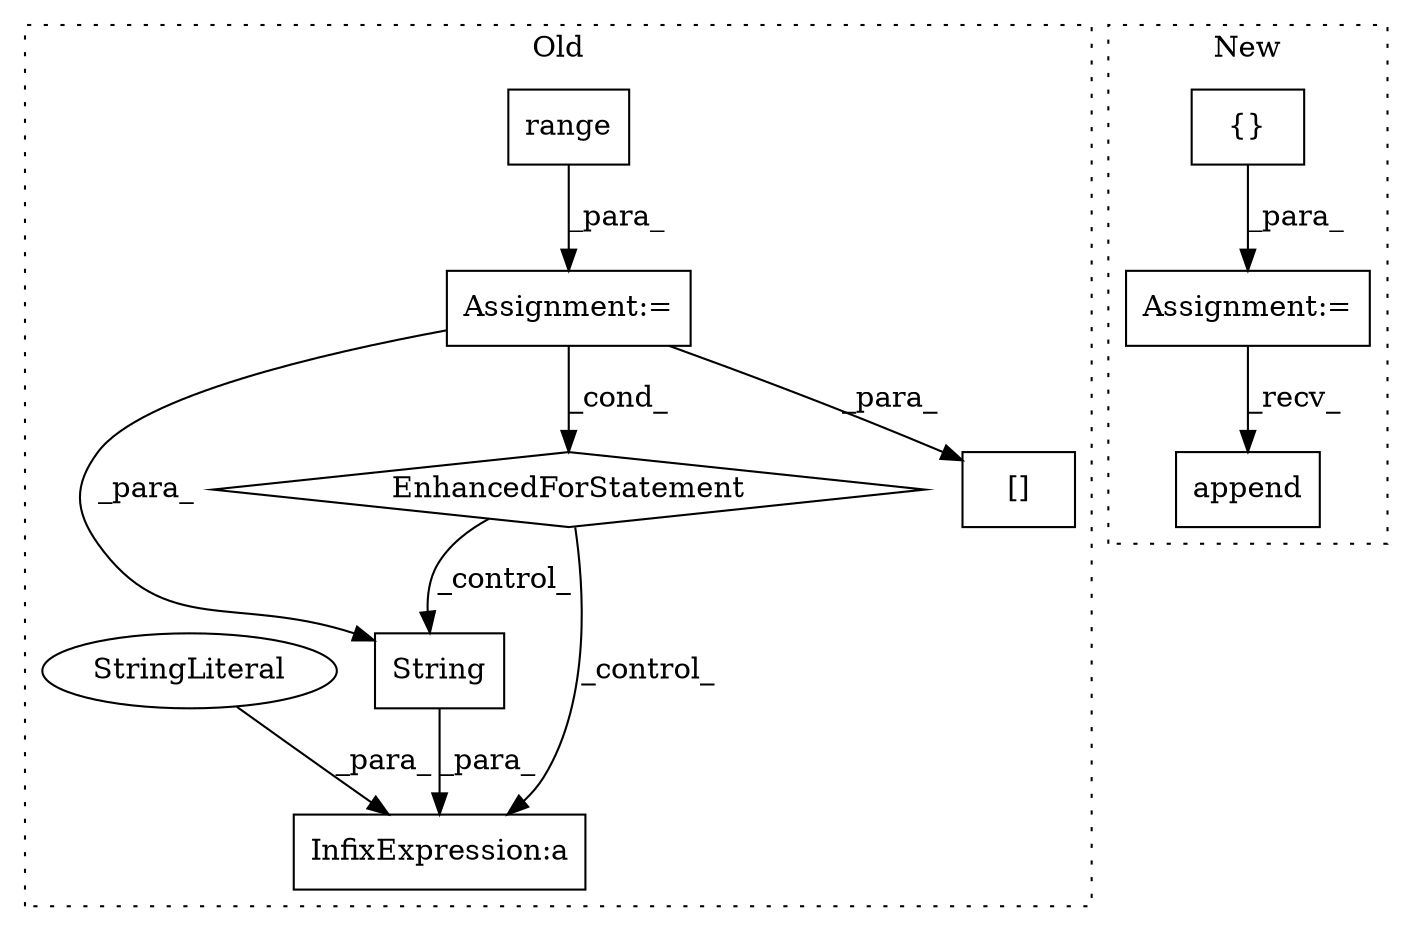digraph G {
subgraph cluster0 {
1 [label="String" a="32" s="5142,5176" l="7,1" shape="box"];
5 [label="EnhancedForStatement" a="70" s="5013,5102" l="65,2" shape="diamond"];
6 [label="Assignment:=" a="7" s="5013,5102" l="65,2" shape="box"];
7 [label="range" a="32" s="5086,5101" l="6,1" shape="box"];
8 [label="InfixExpression:a" a="27" s="5139" l="3" shape="box"];
9 [label="[]" a="2" s="5196,5199" l="2,1" shape="box"];
10 [label="StringLiteral" a="45" s="5132" l="7" shape="ellipse"];
label = "Old";
style="dotted";
}
subgraph cluster1 {
2 [label="append" a="32" s="4774,4788" l="7,1" shape="box"];
3 [label="Assignment:=" a="7" s="4673" l="1" shape="box"];
4 [label="{}" a="4" s="4683" l="2" shape="box"];
label = "New";
style="dotted";
}
1 -> 8 [label="_para_"];
3 -> 2 [label="_recv_"];
4 -> 3 [label="_para_"];
5 -> 1 [label="_control_"];
5 -> 8 [label="_control_"];
6 -> 1 [label="_para_"];
6 -> 9 [label="_para_"];
6 -> 5 [label="_cond_"];
7 -> 6 [label="_para_"];
10 -> 8 [label="_para_"];
}